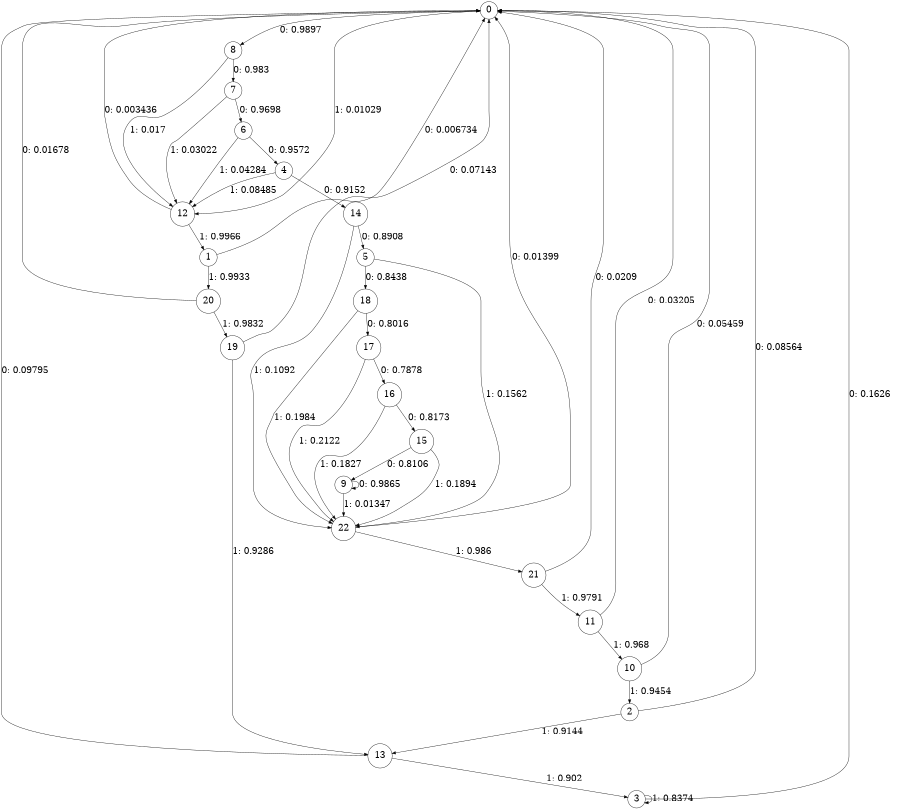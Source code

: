 digraph "ch2_both_grouped_df_L12" {
size = "6,8.5";
ratio = "fill";
node [shape = circle];
node [fontsize = 24];
edge [fontsize = 24];
0 -> 8 [label = "0: 0.9897   "];
0 -> 12 [label = "1: 0.01029  "];
1 -> 0 [label = "0: 0.006734  "];
1 -> 20 [label = "1: 0.9933   "];
2 -> 0 [label = "0: 0.08564  "];
2 -> 13 [label = "1: 0.9144   "];
3 -> 0 [label = "0: 0.1626   "];
3 -> 3 [label = "1: 0.8374   "];
4 -> 14 [label = "0: 0.9152   "];
4 -> 12 [label = "1: 0.08485  "];
5 -> 18 [label = "0: 0.8438   "];
5 -> 22 [label = "1: 0.1562   "];
6 -> 4 [label = "0: 0.9572   "];
6 -> 12 [label = "1: 0.04284  "];
7 -> 6 [label = "0: 0.9698   "];
7 -> 12 [label = "1: 0.03022  "];
8 -> 7 [label = "0: 0.983    "];
8 -> 12 [label = "1: 0.017    "];
9 -> 9 [label = "0: 0.9865   "];
9 -> 22 [label = "1: 0.01347  "];
10 -> 0 [label = "0: 0.05459  "];
10 -> 2 [label = "1: 0.9454   "];
11 -> 0 [label = "0: 0.03205  "];
11 -> 10 [label = "1: 0.968    "];
12 -> 0 [label = "0: 0.003436  "];
12 -> 1 [label = "1: 0.9966   "];
13 -> 0 [label = "0: 0.09795  "];
13 -> 3 [label = "1: 0.902    "];
14 -> 5 [label = "0: 0.8908   "];
14 -> 22 [label = "1: 0.1092   "];
15 -> 9 [label = "0: 0.8106   "];
15 -> 22 [label = "1: 0.1894   "];
16 -> 15 [label = "0: 0.8173   "];
16 -> 22 [label = "1: 0.1827   "];
17 -> 16 [label = "0: 0.7878   "];
17 -> 22 [label = "1: 0.2122   "];
18 -> 17 [label = "0: 0.8016   "];
18 -> 22 [label = "1: 0.1984   "];
19 -> 0 [label = "0: 0.07143  "];
19 -> 13 [label = "1: 0.9286   "];
20 -> 0 [label = "0: 0.01678  "];
20 -> 19 [label = "1: 0.9832   "];
21 -> 0 [label = "0: 0.0209   "];
21 -> 11 [label = "1: 0.9791   "];
22 -> 0 [label = "0: 0.01399  "];
22 -> 21 [label = "1: 0.986    "];
}